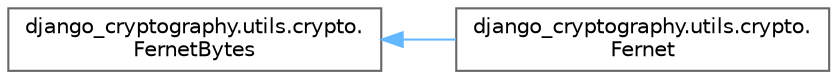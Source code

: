 digraph "Graphical Class Hierarchy"
{
 // LATEX_PDF_SIZE
  bgcolor="transparent";
  edge [fontname=Helvetica,fontsize=10,labelfontname=Helvetica,labelfontsize=10];
  node [fontname=Helvetica,fontsize=10,shape=box,height=0.2,width=0.4];
  rankdir="LR";
  Node0 [id="Node000000",label="django_cryptography.utils.crypto.\lFernetBytes",height=0.2,width=0.4,color="grey40", fillcolor="white", style="filled",URL="$classdjango__cryptography_1_1utils_1_1crypto_1_1_fernet_bytes.html",tooltip=" "];
  Node0 -> Node1 [id="edge1801_Node000000_Node000001",dir="back",color="steelblue1",style="solid",tooltip=" "];
  Node1 [id="Node000001",label="django_cryptography.utils.crypto.\lFernet",height=0.2,width=0.4,color="grey40", fillcolor="white", style="filled",URL="$classdjango__cryptography_1_1utils_1_1crypto_1_1_fernet.html",tooltip=" "];
}
